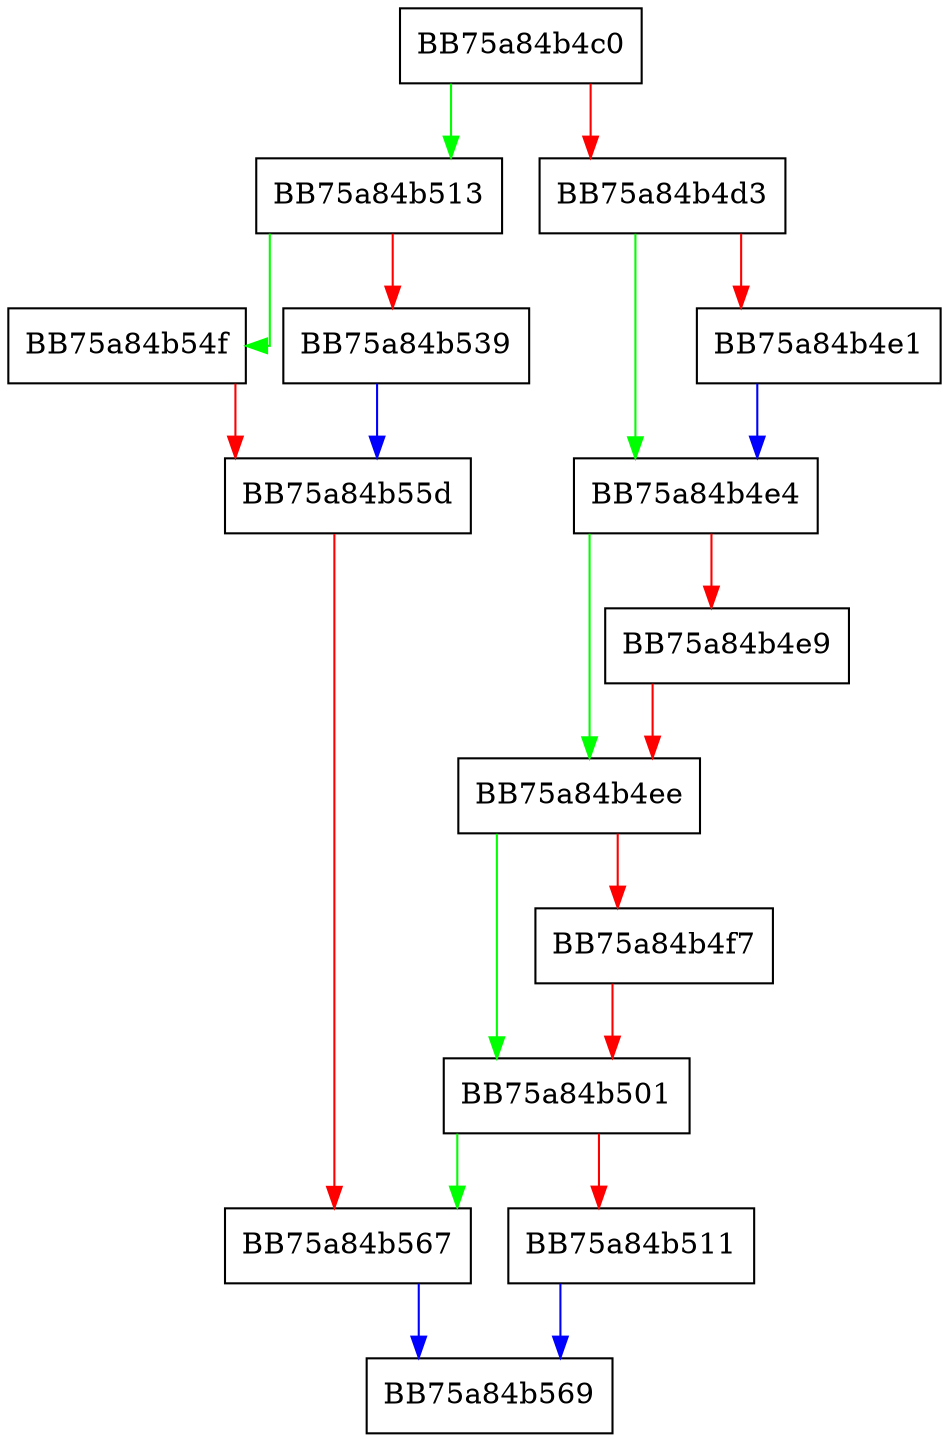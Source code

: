 digraph CollectStates {
  node [shape="box"];
  graph [splines=ortho];
  BB75a84b4c0 -> BB75a84b513 [color="green"];
  BB75a84b4c0 -> BB75a84b4d3 [color="red"];
  BB75a84b4d3 -> BB75a84b4e4 [color="green"];
  BB75a84b4d3 -> BB75a84b4e1 [color="red"];
  BB75a84b4e1 -> BB75a84b4e4 [color="blue"];
  BB75a84b4e4 -> BB75a84b4ee [color="green"];
  BB75a84b4e4 -> BB75a84b4e9 [color="red"];
  BB75a84b4e9 -> BB75a84b4ee [color="red"];
  BB75a84b4ee -> BB75a84b501 [color="green"];
  BB75a84b4ee -> BB75a84b4f7 [color="red"];
  BB75a84b4f7 -> BB75a84b501 [color="red"];
  BB75a84b501 -> BB75a84b567 [color="green"];
  BB75a84b501 -> BB75a84b511 [color="red"];
  BB75a84b511 -> BB75a84b569 [color="blue"];
  BB75a84b513 -> BB75a84b54f [color="green"];
  BB75a84b513 -> BB75a84b539 [color="red"];
  BB75a84b539 -> BB75a84b55d [color="blue"];
  BB75a84b54f -> BB75a84b55d [color="red"];
  BB75a84b55d -> BB75a84b567 [color="red"];
  BB75a84b567 -> BB75a84b569 [color="blue"];
}
